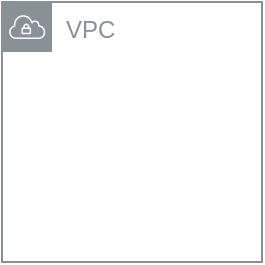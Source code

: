 <mxfile>
    <diagram id="uqkKeJ8cytvaaFRf_-_T" name="Page-1">
        <mxGraphModel dx="662" dy="497" grid="1" gridSize="10" guides="1" tooltips="1" connect="1" arrows="1" fold="1" page="1" pageScale="1" pageWidth="850" pageHeight="1100" math="0" shadow="0">
            <root>
                <mxCell id="0"/>
                <mxCell id="1" parent="0"/>
                <mxCell id="2" value="VPC" style="sketch=0;outlineConnect=0;gradientColor=none;html=1;whiteSpace=wrap;fontSize=12;fontStyle=0;shape=mxgraph.aws4.group;grIcon=mxgraph.aws4.group_vpc;strokeColor=#879196;fillColor=none;verticalAlign=top;align=left;spacingLeft=30;fontColor=#879196;dashed=0;" vertex="1" parent="1">
                    <mxGeometry x="190" y="160" width="130" height="130" as="geometry"/>
                </mxCell>
            </root>
        </mxGraphModel>
    </diagram>
</mxfile>